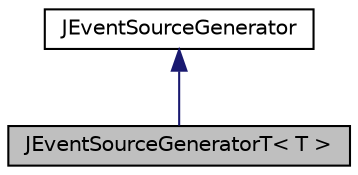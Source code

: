 digraph "JEventSourceGeneratorT&lt; T &gt;"
{
  edge [fontname="Helvetica",fontsize="10",labelfontname="Helvetica",labelfontsize="10"];
  node [fontname="Helvetica",fontsize="10",shape=record];
  Node1 [label="JEventSourceGeneratorT\< T \>",height=0.2,width=0.4,color="black", fillcolor="grey75", style="filled" fontcolor="black"];
  Node2 -> Node1 [dir="back",color="midnightblue",fontsize="10",style="solid",fontname="Helvetica"];
  Node2 [label="JEventSourceGenerator",height=0.2,width=0.4,color="black", fillcolor="white", style="filled",URL="$class_j_event_source_generator.html",tooltip="This is a base class for all event source generators. "];
}
